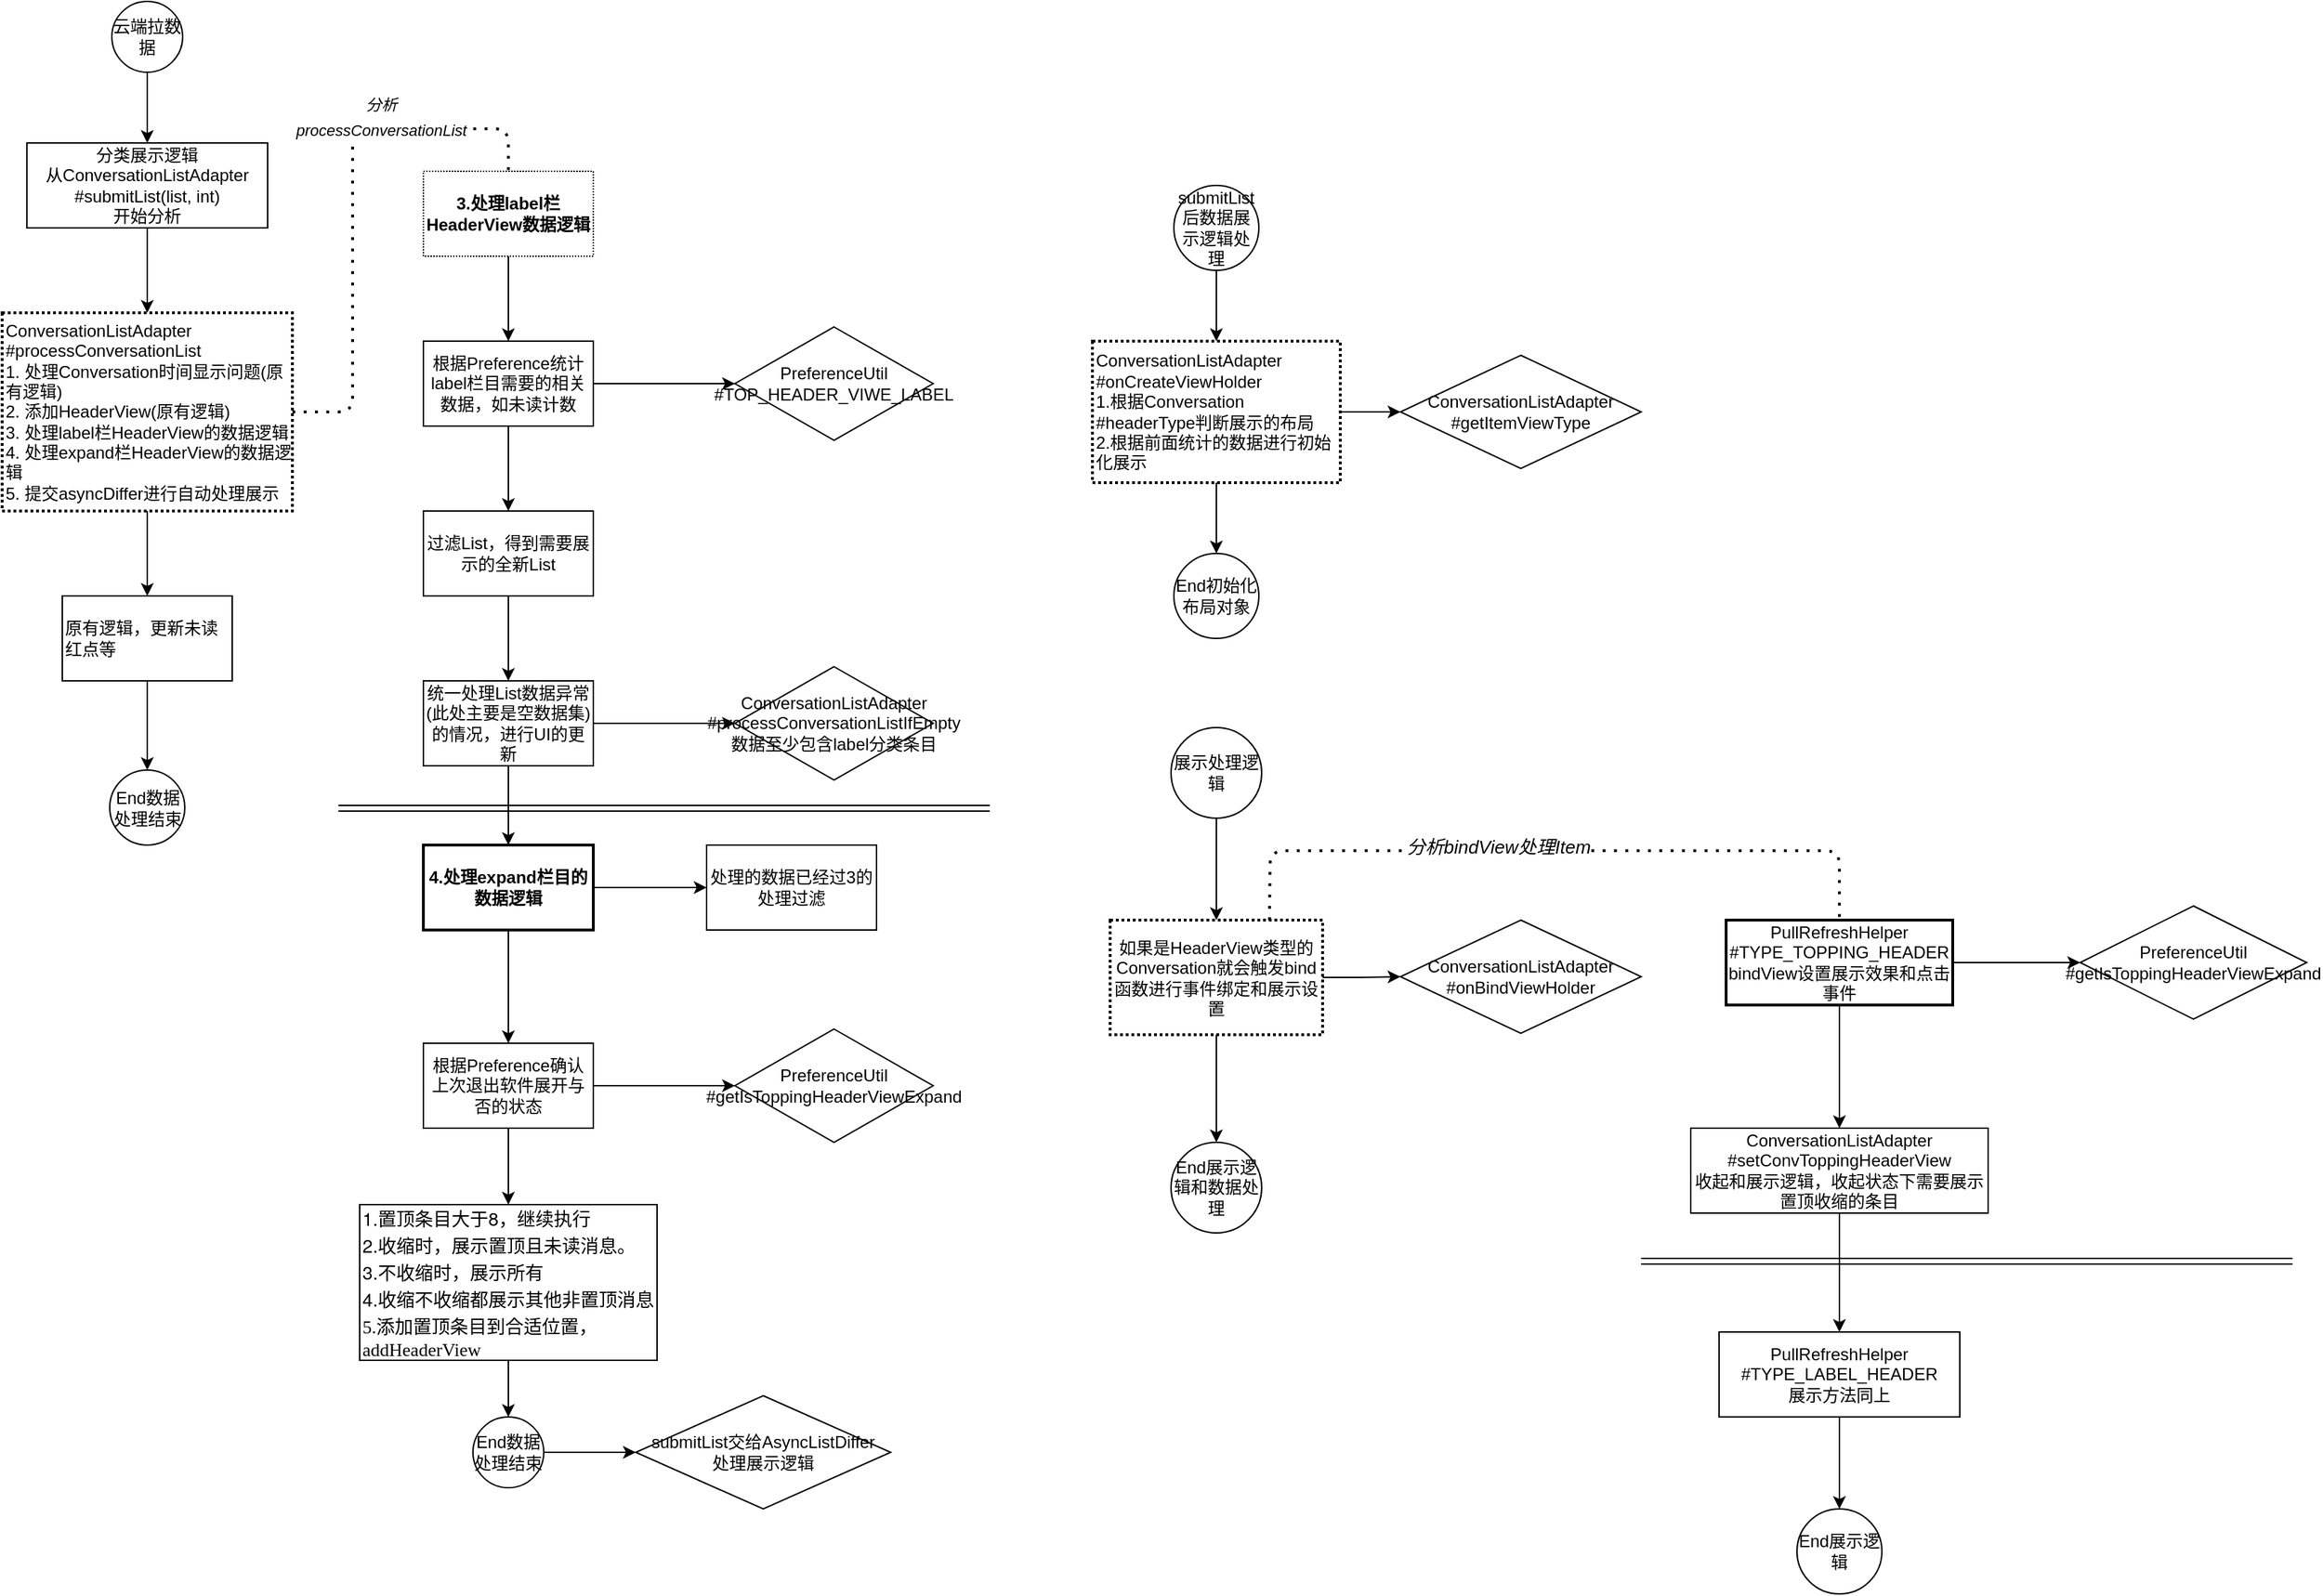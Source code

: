 <mxfile version="15.2.7" type="github">
  <diagram id="IGBvNR7luoZwhaY0mTcs" name="Page-1">
    <mxGraphModel dx="946" dy="614" grid="1" gridSize="10" guides="1" tooltips="1" connect="1" arrows="1" fold="1" page="1" pageScale="1" pageWidth="827" pageHeight="1169" math="0" shadow="0">
      <root>
        <mxCell id="0" />
        <mxCell id="1" parent="0" />
        <mxCell id="b08lvIi8KX81niR8Pxyj-5" value="" style="edgeStyle=orthogonalEdgeStyle;rounded=0;orthogonalLoop=1;jettySize=auto;html=1;" edge="1" parent="1" source="b08lvIi8KX81niR8Pxyj-1" target="b08lvIi8KX81niR8Pxyj-4">
          <mxGeometry relative="1" as="geometry" />
        </mxCell>
        <mxCell id="b08lvIi8KX81niR8Pxyj-1" value="分类展示逻辑&lt;br&gt;从ConversationListAdapter&lt;br&gt;#submitList(list, int)&lt;br&gt;开始分析" style="rounded=0;whiteSpace=wrap;html=1;" vertex="1" parent="1">
          <mxGeometry x="120" y="140" width="170" height="60" as="geometry" />
        </mxCell>
        <mxCell id="b08lvIi8KX81niR8Pxyj-3" style="edgeStyle=orthogonalEdgeStyle;rounded=0;orthogonalLoop=1;jettySize=auto;html=1;exitX=0.5;exitY=1;exitDx=0;exitDy=0;entryX=0.5;entryY=0;entryDx=0;entryDy=0;" edge="1" parent="1" source="b08lvIi8KX81niR8Pxyj-2" target="b08lvIi8KX81niR8Pxyj-1">
          <mxGeometry relative="1" as="geometry" />
        </mxCell>
        <mxCell id="b08lvIi8KX81niR8Pxyj-2" value="云端拉数据" style="ellipse;whiteSpace=wrap;html=1;aspect=fixed;" vertex="1" parent="1">
          <mxGeometry x="180" y="40" width="50" height="50" as="geometry" />
        </mxCell>
        <mxCell id="b08lvIi8KX81niR8Pxyj-7" value="" style="edgeStyle=orthogonalEdgeStyle;rounded=0;orthogonalLoop=1;jettySize=auto;html=1;" edge="1" parent="1" source="b08lvIi8KX81niR8Pxyj-4" target="b08lvIi8KX81niR8Pxyj-6">
          <mxGeometry relative="1" as="geometry" />
        </mxCell>
        <mxCell id="b08lvIi8KX81niR8Pxyj-4" value="&lt;div&gt;ConversationListAdapter&lt;/div&gt;&lt;div&gt;#processConversationList&lt;br&gt;&lt;/div&gt;&lt;div&gt;1. 处理Conversation时间显示问题(原有逻辑)&lt;/div&gt;&lt;div&gt;2. 添加HeaderView(原有逻辑)&lt;/div&gt;&lt;div&gt;3. 处理label栏HeaderView的数据逻辑&lt;/div&gt;&lt;div&gt;4. 处理expand栏HeaderView的数据逻辑&lt;/div&gt;&lt;div&gt;5. 提交asyncDiffer进行自动处理展示&lt;/div&gt;" style="whiteSpace=wrap;html=1;rounded=0;align=left;strokeWidth=2;dashed=1;dashPattern=1 1;" vertex="1" parent="1">
          <mxGeometry x="102.5" y="260" width="205" height="140" as="geometry" />
        </mxCell>
        <mxCell id="b08lvIi8KX81niR8Pxyj-9" style="edgeStyle=orthogonalEdgeStyle;rounded=0;orthogonalLoop=1;jettySize=auto;html=1;exitX=0.5;exitY=1;exitDx=0;exitDy=0;entryX=0.5;entryY=0;entryDx=0;entryDy=0;" edge="1" parent="1" source="b08lvIi8KX81niR8Pxyj-6" target="b08lvIi8KX81niR8Pxyj-8">
          <mxGeometry relative="1" as="geometry" />
        </mxCell>
        <mxCell id="b08lvIi8KX81niR8Pxyj-6" value="原有逻辑，更新未读红点等" style="whiteSpace=wrap;html=1;rounded=0;align=left;" vertex="1" parent="1">
          <mxGeometry x="145" y="460" width="120" height="60" as="geometry" />
        </mxCell>
        <mxCell id="b08lvIi8KX81niR8Pxyj-8" value="End数据处理结束" style="ellipse;whiteSpace=wrap;html=1;aspect=fixed;align=center;" vertex="1" parent="1">
          <mxGeometry x="178.5" y="583" width="53" height="53" as="geometry" />
        </mxCell>
        <mxCell id="b08lvIi8KX81niR8Pxyj-12" value="" style="edgeStyle=orthogonalEdgeStyle;rounded=0;orthogonalLoop=1;jettySize=auto;html=1;" edge="1" parent="1" source="b08lvIi8KX81niR8Pxyj-10" target="b08lvIi8KX81niR8Pxyj-11">
          <mxGeometry relative="1" as="geometry" />
        </mxCell>
        <mxCell id="b08lvIi8KX81niR8Pxyj-10" value="3.处理label栏HeaderView数据逻辑" style="whiteSpace=wrap;html=1;align=center;dashed=1;dashPattern=1 1;fontStyle=1" vertex="1" parent="1">
          <mxGeometry x="400" y="160" width="120" height="60" as="geometry" />
        </mxCell>
        <mxCell id="b08lvIi8KX81niR8Pxyj-14" value="" style="edgeStyle=orthogonalEdgeStyle;rounded=0;orthogonalLoop=1;jettySize=auto;html=1;" edge="1" parent="1" source="b08lvIi8KX81niR8Pxyj-11" target="b08lvIi8KX81niR8Pxyj-13">
          <mxGeometry relative="1" as="geometry" />
        </mxCell>
        <mxCell id="b08lvIi8KX81niR8Pxyj-16" value="" style="edgeStyle=orthogonalEdgeStyle;rounded=0;orthogonalLoop=1;jettySize=auto;html=1;" edge="1" parent="1" source="b08lvIi8KX81niR8Pxyj-11" target="b08lvIi8KX81niR8Pxyj-15">
          <mxGeometry relative="1" as="geometry" />
        </mxCell>
        <mxCell id="b08lvIi8KX81niR8Pxyj-11" value="根据Preference统计label栏目需要的相关数据，如未读计数" style="whiteSpace=wrap;html=1;" vertex="1" parent="1">
          <mxGeometry x="400" y="280" width="120" height="60" as="geometry" />
        </mxCell>
        <mxCell id="b08lvIi8KX81niR8Pxyj-13" value="PreferenceUtil&lt;br&gt;#TOP_HEADER_VIWE_LABEL" style="rhombus;whiteSpace=wrap;html=1;" vertex="1" parent="1">
          <mxGeometry x="620" y="270" width="140" height="80" as="geometry" />
        </mxCell>
        <mxCell id="b08lvIi8KX81niR8Pxyj-18" value="" style="edgeStyle=orthogonalEdgeStyle;rounded=0;orthogonalLoop=1;jettySize=auto;html=1;" edge="1" parent="1" source="b08lvIi8KX81niR8Pxyj-15" target="b08lvIi8KX81niR8Pxyj-17">
          <mxGeometry relative="1" as="geometry" />
        </mxCell>
        <mxCell id="b08lvIi8KX81niR8Pxyj-15" value="过滤List，得到需要展示的全新List" style="whiteSpace=wrap;html=1;" vertex="1" parent="1">
          <mxGeometry x="400" y="400" width="120" height="60" as="geometry" />
        </mxCell>
        <mxCell id="b08lvIi8KX81niR8Pxyj-20" value="" style="edgeStyle=orthogonalEdgeStyle;rounded=0;orthogonalLoop=1;jettySize=auto;html=1;" edge="1" parent="1" source="b08lvIi8KX81niR8Pxyj-17" target="b08lvIi8KX81niR8Pxyj-19">
          <mxGeometry relative="1" as="geometry" />
        </mxCell>
        <mxCell id="b08lvIi8KX81niR8Pxyj-36" style="edgeStyle=orthogonalEdgeStyle;rounded=0;orthogonalLoop=1;jettySize=auto;html=1;exitX=0.5;exitY=1;exitDx=0;exitDy=0;entryX=0.5;entryY=0;entryDx=0;entryDy=0;labelBackgroundColor=#000000;strokeWidth=1;" edge="1" parent="1" source="b08lvIi8KX81niR8Pxyj-17" target="b08lvIi8KX81niR8Pxyj-21">
          <mxGeometry relative="1" as="geometry" />
        </mxCell>
        <mxCell id="b08lvIi8KX81niR8Pxyj-17" value="统一处理List数据异常(此处主要是空数据集)的情况，进行UI的更新" style="whiteSpace=wrap;html=1;" vertex="1" parent="1">
          <mxGeometry x="400" y="520" width="120" height="60" as="geometry" />
        </mxCell>
        <mxCell id="b08lvIi8KX81niR8Pxyj-19" value="ConversationListAdapter&lt;br&gt;#processConversationListIfEmpty&lt;br&gt;数据至少包含label分类条目" style="rhombus;whiteSpace=wrap;html=1;" vertex="1" parent="1">
          <mxGeometry x="620" y="510" width="140" height="80" as="geometry" />
        </mxCell>
        <mxCell id="b08lvIi8KX81niR8Pxyj-23" value="" style="edgeStyle=orthogonalEdgeStyle;rounded=0;orthogonalLoop=1;jettySize=auto;html=1;" edge="1" parent="1" source="b08lvIi8KX81niR8Pxyj-21" target="b08lvIi8KX81niR8Pxyj-22">
          <mxGeometry relative="1" as="geometry" />
        </mxCell>
        <mxCell id="b08lvIi8KX81niR8Pxyj-25" value="" style="edgeStyle=orthogonalEdgeStyle;rounded=0;orthogonalLoop=1;jettySize=auto;html=1;" edge="1" parent="1" source="b08lvIi8KX81niR8Pxyj-21" target="b08lvIi8KX81niR8Pxyj-24">
          <mxGeometry relative="1" as="geometry" />
        </mxCell>
        <mxCell id="b08lvIi8KX81niR8Pxyj-21" value="4.处理expand栏目的数据逻辑" style="whiteSpace=wrap;html=1;strokeWidth=2;align=center;fontStyle=1" vertex="1" parent="1">
          <mxGeometry x="400" y="636" width="120" height="60" as="geometry" />
        </mxCell>
        <mxCell id="b08lvIi8KX81niR8Pxyj-27" value="" style="edgeStyle=orthogonalEdgeStyle;rounded=0;orthogonalLoop=1;jettySize=auto;html=1;" edge="1" parent="1" source="b08lvIi8KX81niR8Pxyj-22" target="b08lvIi8KX81niR8Pxyj-26">
          <mxGeometry relative="1" as="geometry" />
        </mxCell>
        <mxCell id="b08lvIi8KX81niR8Pxyj-29" value="" style="edgeStyle=orthogonalEdgeStyle;rounded=0;orthogonalLoop=1;jettySize=auto;html=1;" edge="1" parent="1" source="b08lvIi8KX81niR8Pxyj-22" target="b08lvIi8KX81niR8Pxyj-28">
          <mxGeometry relative="1" as="geometry" />
        </mxCell>
        <mxCell id="b08lvIi8KX81niR8Pxyj-22" value="&lt;span&gt;根据Preference确认上次退出软件展开与否的状态&lt;/span&gt;" style="whiteSpace=wrap;html=1;fontStyle=0;strokeWidth=1;" vertex="1" parent="1">
          <mxGeometry x="400" y="776" width="120" height="60" as="geometry" />
        </mxCell>
        <mxCell id="b08lvIi8KX81niR8Pxyj-24" value="处理的数据已经过3的处理过滤" style="whiteSpace=wrap;html=1;fontStyle=0;strokeWidth=1;" vertex="1" parent="1">
          <mxGeometry x="600" y="636" width="120" height="60" as="geometry" />
        </mxCell>
        <mxCell id="b08lvIi8KX81niR8Pxyj-26" value="PreferenceUtil&lt;br&gt;#getIsToppingHeaderViewExpand" style="rhombus;whiteSpace=wrap;html=1;fontStyle=0;strokeWidth=1;" vertex="1" parent="1">
          <mxGeometry x="620" y="766" width="140" height="80" as="geometry" />
        </mxCell>
        <mxCell id="b08lvIi8KX81niR8Pxyj-32" style="edgeStyle=orthogonalEdgeStyle;rounded=0;orthogonalLoop=1;jettySize=auto;html=1;exitX=0.5;exitY=1;exitDx=0;exitDy=0;entryX=0.5;entryY=0;entryDx=0;entryDy=0;labelBackgroundColor=#000000;strokeWidth=1;" edge="1" parent="1" source="b08lvIi8KX81niR8Pxyj-28" target="b08lvIi8KX81niR8Pxyj-31">
          <mxGeometry relative="1" as="geometry" />
        </mxCell>
        <mxCell id="b08lvIi8KX81niR8Pxyj-28" value="&lt;p class=&quot;p1&quot; style=&quot;margin: 0px ; font-stretch: normal ; font-size: 13px ; line-height: normal ; font-family: &amp;#34;helvetica neue&amp;#34;&quot;&gt;1.置顶条目大于8，继续执行&lt;/p&gt;&lt;p class=&quot;p1&quot; style=&quot;margin: 0px ; font-stretch: normal ; font-size: 13px ; line-height: normal ; font-family: &amp;#34;helvetica neue&amp;#34;&quot;&gt;2.收缩时，展示置顶且未读消息。&lt;/p&gt;&lt;p class=&quot;p1&quot; style=&quot;margin: 0px ; font-stretch: normal ; font-size: 13px ; line-height: normal ; font-family: &amp;#34;helvetica neue&amp;#34;&quot;&gt;3.不收缩时，展示所有&lt;/p&gt;&lt;p class=&quot;p2&quot; style=&quot;margin: 0px ; font-stretch: normal ; font-size: 13px ; line-height: normal ; font-family: &amp;#34;pingfang sc&amp;#34;&quot;&gt;&lt;span class=&quot;s1&quot; style=&quot;font-stretch: normal ; line-height: normal ; font-family: &amp;#34;helvetica neue&amp;#34;&quot;&gt;4.&lt;/span&gt;收缩不收缩都展示其他非置顶消息&lt;/p&gt;&lt;p class=&quot;p2&quot; style=&quot;margin: 0px ; font-stretch: normal ; font-size: 13px ; line-height: normal ; font-family: &amp;#34;pingfang sc&amp;#34;&quot;&gt;5.添加置顶条目到合适位置，addHeaderView&lt;/p&gt;" style="whiteSpace=wrap;html=1;fontStyle=0;strokeWidth=1;align=left;" vertex="1" parent="1">
          <mxGeometry x="355" y="890" width="210" height="110" as="geometry" />
        </mxCell>
        <mxCell id="b08lvIi8KX81niR8Pxyj-30" value="" style="shape=link;html=1;labelBackgroundColor=#000000;strokeWidth=1;" edge="1" parent="1">
          <mxGeometry width="100" relative="1" as="geometry">
            <mxPoint x="340" y="610" as="sourcePoint" />
            <mxPoint x="800" y="610" as="targetPoint" />
          </mxGeometry>
        </mxCell>
        <mxCell id="b08lvIi8KX81niR8Pxyj-35" value="" style="edgeStyle=orthogonalEdgeStyle;rounded=0;orthogonalLoop=1;jettySize=auto;html=1;labelBackgroundColor=#000000;strokeWidth=1;" edge="1" parent="1" source="b08lvIi8KX81niR8Pxyj-31" target="b08lvIi8KX81niR8Pxyj-34">
          <mxGeometry relative="1" as="geometry" />
        </mxCell>
        <mxCell id="b08lvIi8KX81niR8Pxyj-31" value="End数据处理结束" style="ellipse;whiteSpace=wrap;html=1;aspect=fixed;strokeWidth=1;align=center;" vertex="1" parent="1">
          <mxGeometry x="435" y="1040" width="50" height="50" as="geometry" />
        </mxCell>
        <mxCell id="b08lvIi8KX81niR8Pxyj-46" value="" style="edgeStyle=orthogonalEdgeStyle;rounded=0;orthogonalLoop=1;jettySize=auto;html=1;labelBackgroundColor=#000000;fontSize=12;strokeWidth=1;" edge="1" parent="1" source="b08lvIi8KX81niR8Pxyj-33" target="b08lvIi8KX81niR8Pxyj-45">
          <mxGeometry relative="1" as="geometry" />
        </mxCell>
        <mxCell id="b08lvIi8KX81niR8Pxyj-48" style="edgeStyle=orthogonalEdgeStyle;rounded=0;orthogonalLoop=1;jettySize=auto;html=1;exitX=0.5;exitY=1;exitDx=0;exitDy=0;entryX=0.5;entryY=0;entryDx=0;entryDy=0;labelBackgroundColor=#000000;fontSize=12;strokeWidth=1;" edge="1" parent="1" source="b08lvIi8KX81niR8Pxyj-33" target="b08lvIi8KX81niR8Pxyj-47">
          <mxGeometry relative="1" as="geometry" />
        </mxCell>
        <mxCell id="b08lvIi8KX81niR8Pxyj-33" value="&lt;span style=&quot;text-align: center&quot;&gt;ConversationListAdapter&lt;/span&gt;&lt;br style=&quot;text-align: center&quot;&gt;&lt;span style=&quot;text-align: center&quot;&gt;#onCreateViewHolder&lt;/span&gt;&lt;br&gt;1.根据Conversation&lt;br&gt;#headerType判断展示的布局&lt;br&gt;2.根据前面统计的数据进行初始化展示" style="rounded=0;whiteSpace=wrap;html=1;strokeWidth=2;align=left;dashed=1;dashPattern=1 1;" vertex="1" parent="1">
          <mxGeometry x="872.5" y="280" width="175" height="100" as="geometry" />
        </mxCell>
        <mxCell id="b08lvIi8KX81niR8Pxyj-34" value="submitList交给AsyncListDiffer&lt;br&gt;处理展示逻辑" style="rhombus;whiteSpace=wrap;html=1;strokeWidth=1;" vertex="1" parent="1">
          <mxGeometry x="550" y="1025" width="180" height="80" as="geometry" />
        </mxCell>
        <mxCell id="b08lvIi8KX81niR8Pxyj-39" value="" style="endArrow=none;dashed=1;html=1;dashPattern=1 3;strokeWidth=2;labelBackgroundColor=#000000;exitX=1;exitY=0.5;exitDx=0;exitDy=0;entryX=0.5;entryY=0;entryDx=0;entryDy=0;" edge="1" parent="1" source="b08lvIi8KX81niR8Pxyj-4" target="b08lvIi8KX81niR8Pxyj-10">
          <mxGeometry width="50" height="50" relative="1" as="geometry">
            <mxPoint x="330" y="220" as="sourcePoint" />
            <mxPoint x="380" y="170" as="targetPoint" />
            <Array as="points">
              <mxPoint x="350" y="330" />
              <mxPoint x="350" y="130" />
              <mxPoint x="460" y="130" />
            </Array>
          </mxGeometry>
        </mxCell>
        <mxCell id="b08lvIi8KX81niR8Pxyj-40" value="&lt;font style=&quot;font-size: 11px&quot;&gt;分析&lt;br style=&quot;font-size: 11px&quot;&gt;processConversationList&lt;/font&gt;" style="edgeLabel;html=1;align=center;verticalAlign=bottom;resizable=0;points=[];fontSize=15;fontStyle=2;horizontal=1;" vertex="1" connectable="0" parent="b08lvIi8KX81niR8Pxyj-39">
          <mxGeometry x="0.265" y="3" relative="1" as="geometry">
            <mxPoint x="23" y="10" as="offset" />
          </mxGeometry>
        </mxCell>
        <mxCell id="b08lvIi8KX81niR8Pxyj-44" style="edgeStyle=orthogonalEdgeStyle;rounded=0;orthogonalLoop=1;jettySize=auto;html=1;exitX=0.5;exitY=1;exitDx=0;exitDy=0;entryX=0.5;entryY=0;entryDx=0;entryDy=0;labelBackgroundColor=#000000;fontSize=12;strokeWidth=1;" edge="1" parent="1" source="b08lvIi8KX81niR8Pxyj-43" target="b08lvIi8KX81niR8Pxyj-33">
          <mxGeometry relative="1" as="geometry" />
        </mxCell>
        <mxCell id="b08lvIi8KX81niR8Pxyj-43" value="submitList后数据展示逻辑处理" style="ellipse;whiteSpace=wrap;html=1;aspect=fixed;fontSize=12;strokeWidth=1;align=center;verticalAlign=middle;" vertex="1" parent="1">
          <mxGeometry x="930" y="170" width="60" height="60" as="geometry" />
        </mxCell>
        <mxCell id="b08lvIi8KX81niR8Pxyj-45" value="ConversationListAdapter&lt;br&gt;#getItemViewType" style="rhombus;whiteSpace=wrap;html=1;rounded=0;strokeWidth=1;" vertex="1" parent="1">
          <mxGeometry x="1090" y="290" width="170" height="80" as="geometry" />
        </mxCell>
        <mxCell id="b08lvIi8KX81niR8Pxyj-47" value="End初始化布局对象" style="ellipse;whiteSpace=wrap;html=1;aspect=fixed;fontSize=12;strokeWidth=1;align=center;verticalAlign=middle;" vertex="1" parent="1">
          <mxGeometry x="930" y="430" width="60" height="60" as="geometry" />
        </mxCell>
        <mxCell id="b08lvIi8KX81niR8Pxyj-54" value="" style="edgeStyle=orthogonalEdgeStyle;rounded=0;orthogonalLoop=1;jettySize=auto;html=1;labelBackgroundColor=#000000;fontSize=12;strokeWidth=1;" edge="1" parent="1" source="b08lvIi8KX81niR8Pxyj-52" target="b08lvIi8KX81niR8Pxyj-53">
          <mxGeometry relative="1" as="geometry" />
        </mxCell>
        <mxCell id="b08lvIi8KX81niR8Pxyj-52" value="展示处理逻辑" style="ellipse;whiteSpace=wrap;html=1;aspect=fixed;fontSize=12;strokeWidth=1;align=center;verticalAlign=middle;" vertex="1" parent="1">
          <mxGeometry x="928" y="553" width="64" height="64" as="geometry" />
        </mxCell>
        <mxCell id="b08lvIi8KX81niR8Pxyj-56" value="" style="edgeStyle=orthogonalEdgeStyle;rounded=0;orthogonalLoop=1;jettySize=auto;html=1;labelBackgroundColor=#000000;fontSize=12;strokeWidth=1;" edge="1" parent="1" source="b08lvIi8KX81niR8Pxyj-53" target="b08lvIi8KX81niR8Pxyj-55">
          <mxGeometry relative="1" as="geometry" />
        </mxCell>
        <mxCell id="b08lvIi8KX81niR8Pxyj-58" style="edgeStyle=orthogonalEdgeStyle;rounded=0;orthogonalLoop=1;jettySize=auto;html=1;exitX=0.5;exitY=1;exitDx=0;exitDy=0;entryX=0.5;entryY=0;entryDx=0;entryDy=0;labelBackgroundColor=#000000;fontSize=12;strokeWidth=1;" edge="1" parent="1" source="b08lvIi8KX81niR8Pxyj-53" target="b08lvIi8KX81niR8Pxyj-57">
          <mxGeometry relative="1" as="geometry" />
        </mxCell>
        <mxCell id="b08lvIi8KX81niR8Pxyj-53" value="如果是HeaderView类型的Conversation就会触发bind函数进行事件绑定和展示设置" style="whiteSpace=wrap;html=1;strokeWidth=2;dashed=1;dashPattern=1 1;" vertex="1" parent="1">
          <mxGeometry x="885" y="689" width="150" height="81" as="geometry" />
        </mxCell>
        <mxCell id="b08lvIi8KX81niR8Pxyj-55" value="ConversationListAdapter&lt;br&gt;#onBindViewHolder" style="rhombus;whiteSpace=wrap;html=1;strokeWidth=1;" vertex="1" parent="1">
          <mxGeometry x="1090" y="689" width="170" height="80" as="geometry" />
        </mxCell>
        <mxCell id="b08lvIi8KX81niR8Pxyj-57" value="End展示逻辑和数据处理" style="ellipse;whiteSpace=wrap;html=1;aspect=fixed;fontSize=12;strokeWidth=1;align=center;verticalAlign=middle;" vertex="1" parent="1">
          <mxGeometry x="928" y="846" width="64" height="64" as="geometry" />
        </mxCell>
        <mxCell id="b08lvIi8KX81niR8Pxyj-61" value="" style="edgeStyle=orthogonalEdgeStyle;rounded=0;orthogonalLoop=1;jettySize=auto;html=1;labelBackgroundColor=#000000;fontSize=12;strokeWidth=1;" edge="1" parent="1" source="b08lvIi8KX81niR8Pxyj-59" target="b08lvIi8KX81niR8Pxyj-60">
          <mxGeometry relative="1" as="geometry" />
        </mxCell>
        <mxCell id="b08lvIi8KX81niR8Pxyj-63" value="" style="edgeStyle=orthogonalEdgeStyle;rounded=0;orthogonalLoop=1;jettySize=auto;html=1;labelBackgroundColor=#000000;fontSize=12;strokeWidth=1;" edge="1" parent="1" source="b08lvIi8KX81niR8Pxyj-59" target="b08lvIi8KX81niR8Pxyj-62">
          <mxGeometry relative="1" as="geometry" />
        </mxCell>
        <mxCell id="b08lvIi8KX81niR8Pxyj-59" value="PullRefreshHelper&lt;br&gt;#TYPE_TOPPING_HEADER&lt;br&gt;bindView设置展示效果和点击事件" style="whiteSpace=wrap;html=1;fontSize=12;strokeWidth=2;align=center;verticalAlign=middle;" vertex="1" parent="1">
          <mxGeometry x="1320" y="689" width="160" height="60" as="geometry" />
        </mxCell>
        <mxCell id="b08lvIi8KX81niR8Pxyj-60" value="PreferenceUtil&lt;br&gt;#getIsToppingHeaderViewExpand" style="rhombus;whiteSpace=wrap;html=1;strokeWidth=1;" vertex="1" parent="1">
          <mxGeometry x="1570" y="679" width="160" height="80" as="geometry" />
        </mxCell>
        <mxCell id="b08lvIi8KX81niR8Pxyj-67" value="" style="edgeStyle=orthogonalEdgeStyle;rounded=0;orthogonalLoop=1;jettySize=auto;html=1;labelBackgroundColor=#000000;fontSize=12;strokeWidth=1;" edge="1" parent="1" source="b08lvIi8KX81niR8Pxyj-62" target="b08lvIi8KX81niR8Pxyj-66">
          <mxGeometry relative="1" as="geometry" />
        </mxCell>
        <mxCell id="b08lvIi8KX81niR8Pxyj-62" value="ConversationListAdapter&lt;br&gt;#setConvToppingHeaderView&lt;br&gt;收起和展示逻辑，收起状态下需要展示置顶收缩的条目" style="whiteSpace=wrap;html=1;strokeWidth=1;" vertex="1" parent="1">
          <mxGeometry x="1295" y="836" width="210" height="60" as="geometry" />
        </mxCell>
        <mxCell id="b08lvIi8KX81niR8Pxyj-64" value="" style="shape=link;html=1;labelBackgroundColor=#000000;strokeWidth=1;" edge="1" parent="1">
          <mxGeometry width="100" relative="1" as="geometry">
            <mxPoint x="1260" y="930" as="sourcePoint" />
            <mxPoint x="1720" y="930" as="targetPoint" />
          </mxGeometry>
        </mxCell>
        <mxCell id="b08lvIi8KX81niR8Pxyj-69" style="edgeStyle=orthogonalEdgeStyle;rounded=0;orthogonalLoop=1;jettySize=auto;html=1;exitX=0.5;exitY=1;exitDx=0;exitDy=0;entryX=0.5;entryY=0;entryDx=0;entryDy=0;labelBackgroundColor=#000000;fontSize=12;strokeWidth=1;" edge="1" parent="1" source="b08lvIi8KX81niR8Pxyj-66" target="b08lvIi8KX81niR8Pxyj-68">
          <mxGeometry relative="1" as="geometry" />
        </mxCell>
        <mxCell id="b08lvIi8KX81niR8Pxyj-66" value="PullRefreshHelper&lt;br&gt;#TYPE_LABEL_HEADER&lt;br&gt;展示方法同上" style="whiteSpace=wrap;html=1;strokeWidth=1;" vertex="1" parent="1">
          <mxGeometry x="1315" y="980" width="170" height="60" as="geometry" />
        </mxCell>
        <mxCell id="b08lvIi8KX81niR8Pxyj-68" value="End展示逻辑" style="ellipse;whiteSpace=wrap;html=1;aspect=fixed;fontSize=12;strokeWidth=1;align=center;verticalAlign=middle;" vertex="1" parent="1">
          <mxGeometry x="1370" y="1105" width="60" height="60" as="geometry" />
        </mxCell>
        <mxCell id="b08lvIi8KX81niR8Pxyj-70" value="" style="endArrow=none;dashed=1;html=1;dashPattern=1 3;strokeWidth=2;labelBackgroundColor=#000000;fontSize=12;exitX=0.75;exitY=0;exitDx=0;exitDy=0;entryX=0.5;entryY=0;entryDx=0;entryDy=0;" edge="1" parent="1" source="b08lvIi8KX81niR8Pxyj-53" target="b08lvIi8KX81niR8Pxyj-59">
          <mxGeometry width="50" height="50" relative="1" as="geometry">
            <mxPoint x="1190" y="660" as="sourcePoint" />
            <mxPoint x="1240" y="610" as="targetPoint" />
            <Array as="points">
              <mxPoint x="998" y="640" />
              <mxPoint x="1400" y="640" />
            </Array>
          </mxGeometry>
        </mxCell>
        <mxCell id="b08lvIi8KX81niR8Pxyj-71" value="分析bindView处理Item" style="edgeLabel;html=1;align=center;verticalAlign=middle;resizable=0;points=[];fontSize=13;fontStyle=2" vertex="1" connectable="0" parent="b08lvIi8KX81niR8Pxyj-70">
          <mxGeometry x="-0.16" y="3" relative="1" as="geometry">
            <mxPoint as="offset" />
          </mxGeometry>
        </mxCell>
      </root>
    </mxGraphModel>
  </diagram>
</mxfile>
